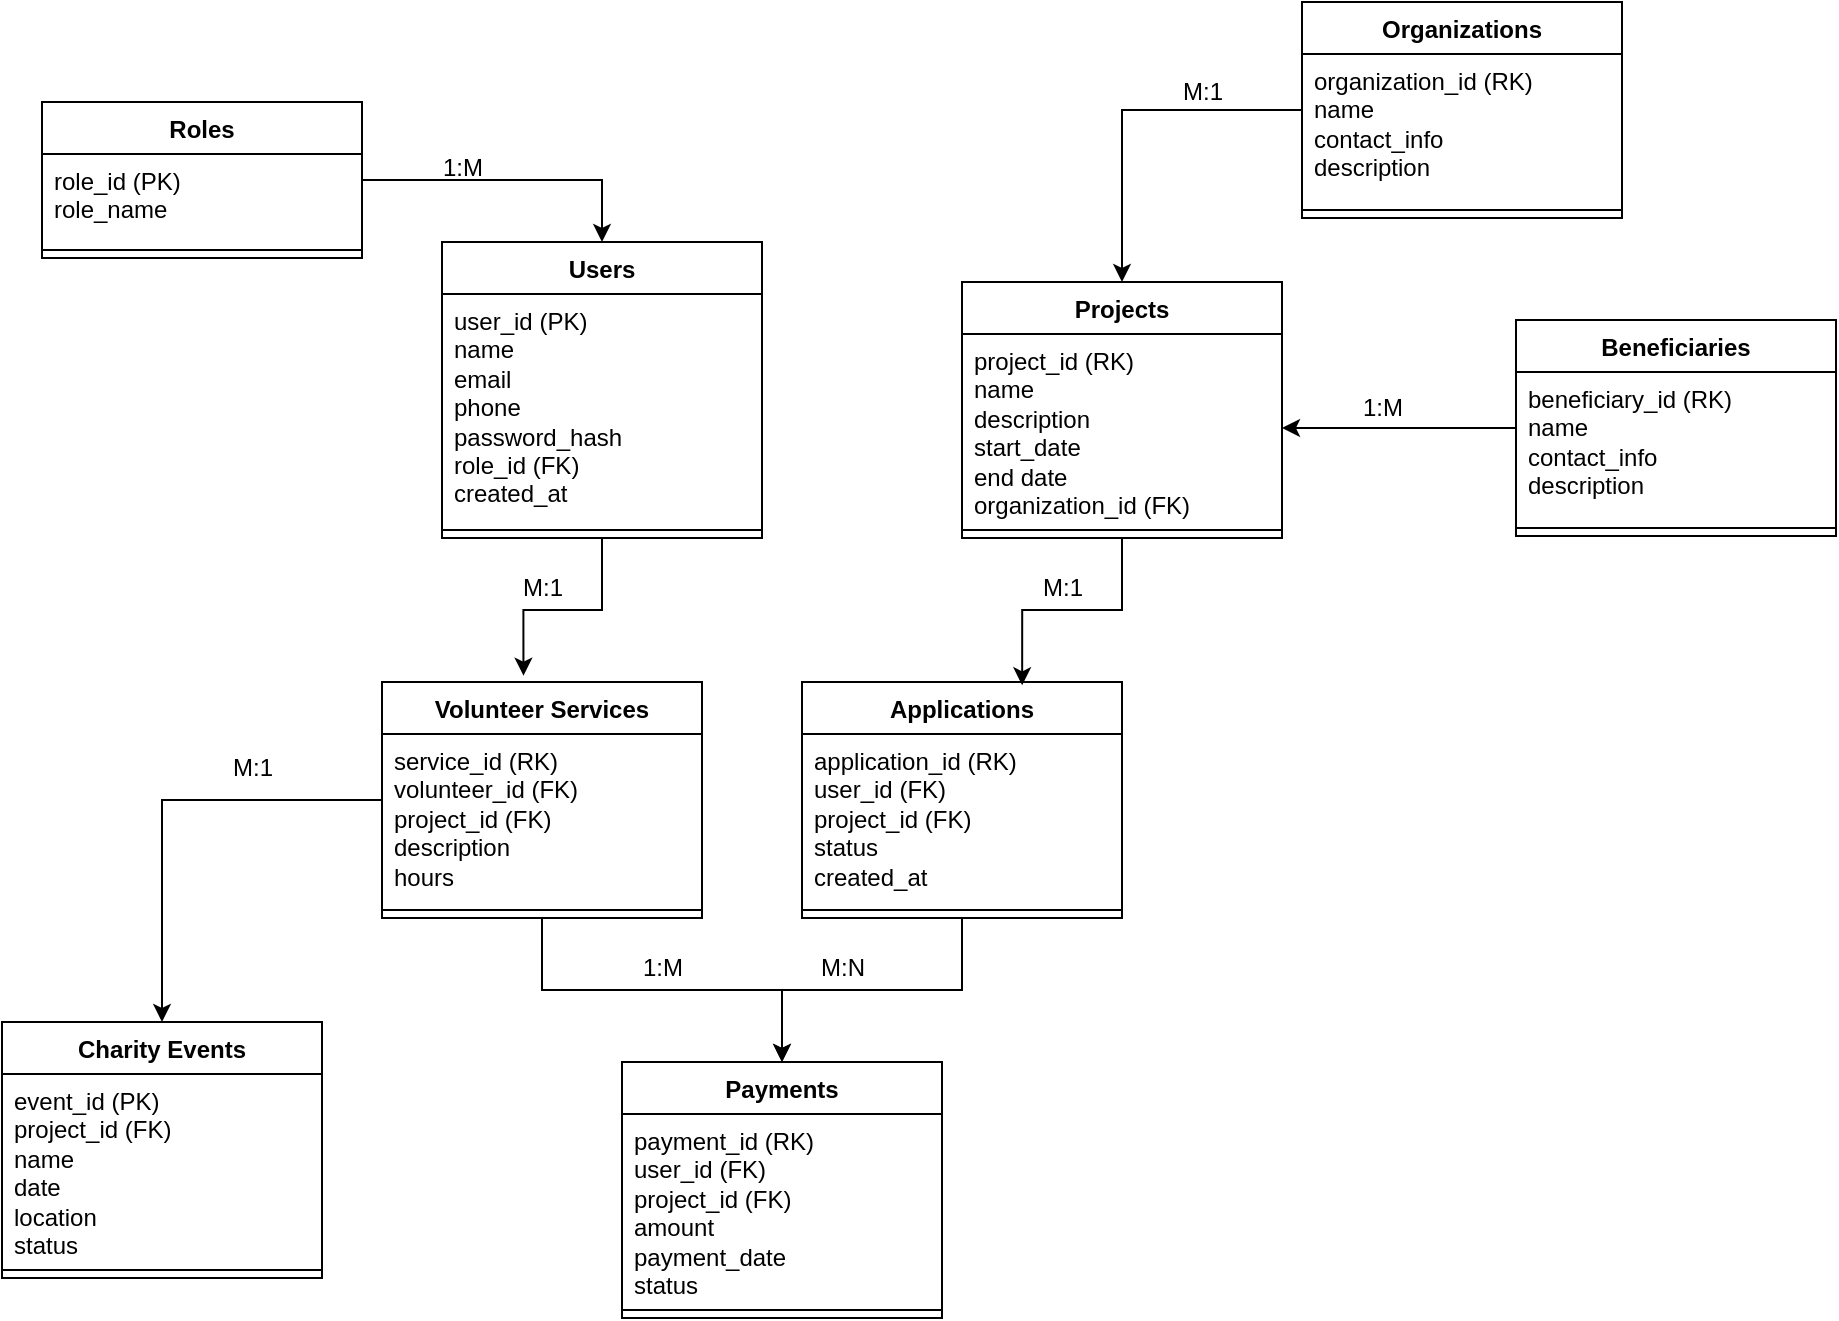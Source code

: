 <mxfile version="26.1.0">
  <diagram name="Страница — 1" id="zaxdIwGMHUqTzNa5ckf0">
    <mxGraphModel dx="1253" dy="719" grid="1" gridSize="10" guides="1" tooltips="1" connect="1" arrows="1" fold="1" page="1" pageScale="1" pageWidth="827" pageHeight="1169" math="0" shadow="0">
      <root>
        <mxCell id="0" />
        <mxCell id="1" parent="0" />
        <mxCell id="7rRuBoY1kT09NfKMChsm-1" style="edgeStyle=orthogonalEdgeStyle;rounded=0;orthogonalLoop=1;jettySize=auto;html=1;entryX=0.5;entryY=0;entryDx=0;entryDy=0;" edge="1" parent="1" source="DoYAKG-HJtfmcfz2JSOT-1" target="DoYAKG-HJtfmcfz2JSOT-10">
          <mxGeometry relative="1" as="geometry" />
        </mxCell>
        <mxCell id="DoYAKG-HJtfmcfz2JSOT-1" value="Roles&lt;div&gt;&lt;br&gt;&lt;/div&gt;" style="swimlane;fontStyle=1;align=center;verticalAlign=top;childLayout=stackLayout;horizontal=1;startSize=26;horizontalStack=0;resizeParent=1;resizeParentMax=0;resizeLast=0;collapsible=1;marginBottom=0;whiteSpace=wrap;html=1;" parent="1" vertex="1">
          <mxGeometry x="90" y="80" width="160" height="78" as="geometry" />
        </mxCell>
        <mxCell id="DoYAKG-HJtfmcfz2JSOT-2" value="role_id (PK)&lt;div&gt;role_name&lt;/div&gt;" style="text;strokeColor=none;fillColor=none;align=left;verticalAlign=top;spacingLeft=4;spacingRight=4;overflow=hidden;rotatable=0;points=[[0,0.5],[1,0.5]];portConstraint=eastwest;whiteSpace=wrap;html=1;" parent="DoYAKG-HJtfmcfz2JSOT-1" vertex="1">
          <mxGeometry y="26" width="160" height="44" as="geometry" />
        </mxCell>
        <mxCell id="DoYAKG-HJtfmcfz2JSOT-3" value="" style="line;strokeWidth=1;fillColor=none;align=left;verticalAlign=middle;spacingTop=-1;spacingLeft=3;spacingRight=3;rotatable=0;labelPosition=right;points=[];portConstraint=eastwest;strokeColor=inherit;" parent="DoYAKG-HJtfmcfz2JSOT-1" vertex="1">
          <mxGeometry y="70" width="160" height="8" as="geometry" />
        </mxCell>
        <mxCell id="DoYAKG-HJtfmcfz2JSOT-10" value="Users" style="swimlane;fontStyle=1;align=center;verticalAlign=top;childLayout=stackLayout;horizontal=1;startSize=26;horizontalStack=0;resizeParent=1;resizeParentMax=0;resizeLast=0;collapsible=1;marginBottom=0;whiteSpace=wrap;html=1;" parent="1" vertex="1">
          <mxGeometry x="290" y="150" width="160" height="148" as="geometry" />
        </mxCell>
        <mxCell id="DoYAKG-HJtfmcfz2JSOT-11" value="user_id (PK)&lt;div&gt;name&lt;/div&gt;&lt;div&gt;email&lt;/div&gt;&lt;div&gt;phone&lt;/div&gt;&lt;div&gt;password_hash&lt;/div&gt;&lt;div&gt;role_id (FK)&lt;/div&gt;&lt;div&gt;created_at&lt;/div&gt;" style="text;strokeColor=none;fillColor=none;align=left;verticalAlign=top;spacingLeft=4;spacingRight=4;overflow=hidden;rotatable=0;points=[[0,0.5],[1,0.5]];portConstraint=eastwest;whiteSpace=wrap;html=1;" parent="DoYAKG-HJtfmcfz2JSOT-10" vertex="1">
          <mxGeometry y="26" width="160" height="114" as="geometry" />
        </mxCell>
        <mxCell id="DoYAKG-HJtfmcfz2JSOT-12" value="" style="line;strokeWidth=1;fillColor=none;align=left;verticalAlign=middle;spacingTop=-1;spacingLeft=3;spacingRight=3;rotatable=0;labelPosition=right;points=[];portConstraint=eastwest;strokeColor=inherit;" parent="DoYAKG-HJtfmcfz2JSOT-10" vertex="1">
          <mxGeometry y="140" width="160" height="8" as="geometry" />
        </mxCell>
        <mxCell id="DoYAKG-HJtfmcfz2JSOT-19" value="Payments" style="swimlane;fontStyle=1;align=center;verticalAlign=top;childLayout=stackLayout;horizontal=1;startSize=26;horizontalStack=0;resizeParent=1;resizeParentMax=0;resizeLast=0;collapsible=1;marginBottom=0;whiteSpace=wrap;html=1;" parent="1" vertex="1">
          <mxGeometry x="380" y="560" width="160" height="128" as="geometry" />
        </mxCell>
        <mxCell id="DoYAKG-HJtfmcfz2JSOT-20" value="payment_id (RK)&lt;div&gt;user_id (FK)&lt;/div&gt;&lt;div&gt;project_id (FK)&lt;/div&gt;&lt;div&gt;amount&lt;/div&gt;&lt;div&gt;payment_date&lt;/div&gt;&lt;div&gt;status&lt;/div&gt;" style="text;strokeColor=none;fillColor=none;align=left;verticalAlign=top;spacingLeft=4;spacingRight=4;overflow=hidden;rotatable=0;points=[[0,0.5],[1,0.5]];portConstraint=eastwest;whiteSpace=wrap;html=1;" parent="DoYAKG-HJtfmcfz2JSOT-19" vertex="1">
          <mxGeometry y="26" width="160" height="94" as="geometry" />
        </mxCell>
        <mxCell id="DoYAKG-HJtfmcfz2JSOT-21" value="" style="line;strokeWidth=1;fillColor=none;align=left;verticalAlign=middle;spacingTop=-1;spacingLeft=3;spacingRight=3;rotatable=0;labelPosition=right;points=[];portConstraint=eastwest;strokeColor=inherit;" parent="DoYAKG-HJtfmcfz2JSOT-19" vertex="1">
          <mxGeometry y="120" width="160" height="8" as="geometry" />
        </mxCell>
        <mxCell id="7rRuBoY1kT09NfKMChsm-13" style="edgeStyle=orthogonalEdgeStyle;rounded=0;orthogonalLoop=1;jettySize=auto;html=1;entryX=0.5;entryY=0;entryDx=0;entryDy=0;" edge="1" parent="1" source="DoYAKG-HJtfmcfz2JSOT-26" target="DoYAKG-HJtfmcfz2JSOT-49">
          <mxGeometry relative="1" as="geometry" />
        </mxCell>
        <mxCell id="7rRuBoY1kT09NfKMChsm-15" style="edgeStyle=orthogonalEdgeStyle;rounded=0;orthogonalLoop=1;jettySize=auto;html=1;entryX=0.5;entryY=0;entryDx=0;entryDy=0;" edge="1" parent="1" source="DoYAKG-HJtfmcfz2JSOT-26" target="DoYAKG-HJtfmcfz2JSOT-19">
          <mxGeometry relative="1" as="geometry" />
        </mxCell>
        <mxCell id="DoYAKG-HJtfmcfz2JSOT-26" value="Volunteer Services" style="swimlane;fontStyle=1;align=center;verticalAlign=top;childLayout=stackLayout;horizontal=1;startSize=26;horizontalStack=0;resizeParent=1;resizeParentMax=0;resizeLast=0;collapsible=1;marginBottom=0;whiteSpace=wrap;html=1;" parent="1" vertex="1">
          <mxGeometry x="260" y="370" width="160" height="118" as="geometry" />
        </mxCell>
        <mxCell id="DoYAKG-HJtfmcfz2JSOT-27" value="service_id (RK)&lt;div&gt;volunteer_id (FK)&lt;/div&gt;&lt;div&gt;project_id (FK)&lt;/div&gt;&lt;div&gt;description&lt;/div&gt;&lt;div&gt;hours&lt;/div&gt;" style="text;strokeColor=none;fillColor=none;align=left;verticalAlign=top;spacingLeft=4;spacingRight=4;overflow=hidden;rotatable=0;points=[[0,0.5],[1,0.5]];portConstraint=eastwest;whiteSpace=wrap;html=1;" parent="DoYAKG-HJtfmcfz2JSOT-26" vertex="1">
          <mxGeometry y="26" width="160" height="84" as="geometry" />
        </mxCell>
        <mxCell id="DoYAKG-HJtfmcfz2JSOT-28" value="" style="line;strokeWidth=1;fillColor=none;align=left;verticalAlign=middle;spacingTop=-1;spacingLeft=3;spacingRight=3;rotatable=0;labelPosition=right;points=[];portConstraint=eastwest;strokeColor=inherit;" parent="DoYAKG-HJtfmcfz2JSOT-26" vertex="1">
          <mxGeometry y="110" width="160" height="8" as="geometry" />
        </mxCell>
        <mxCell id="7rRuBoY1kT09NfKMChsm-2" style="edgeStyle=orthogonalEdgeStyle;rounded=0;orthogonalLoop=1;jettySize=auto;html=1;entryX=0.5;entryY=0;entryDx=0;entryDy=0;" edge="1" parent="1" source="DoYAKG-HJtfmcfz2JSOT-36" target="DoYAKG-HJtfmcfz2JSOT-42">
          <mxGeometry relative="1" as="geometry" />
        </mxCell>
        <mxCell id="DoYAKG-HJtfmcfz2JSOT-36" value="Organizations" style="swimlane;fontStyle=1;align=center;verticalAlign=top;childLayout=stackLayout;horizontal=1;startSize=26;horizontalStack=0;resizeParent=1;resizeParentMax=0;resizeLast=0;collapsible=1;marginBottom=0;whiteSpace=wrap;html=1;" parent="1" vertex="1">
          <mxGeometry x="720" y="30" width="160" height="108" as="geometry" />
        </mxCell>
        <mxCell id="DoYAKG-HJtfmcfz2JSOT-37" value="organization_id (RK)&lt;div&gt;name&lt;/div&gt;&lt;div&gt;contact_info&lt;/div&gt;&lt;div&gt;description&lt;/div&gt;" style="text;strokeColor=none;fillColor=none;align=left;verticalAlign=top;spacingLeft=4;spacingRight=4;overflow=hidden;rotatable=0;points=[[0,0.5],[1,0.5]];portConstraint=eastwest;whiteSpace=wrap;html=1;" parent="DoYAKG-HJtfmcfz2JSOT-36" vertex="1">
          <mxGeometry y="26" width="160" height="74" as="geometry" />
        </mxCell>
        <mxCell id="DoYAKG-HJtfmcfz2JSOT-38" value="" style="line;strokeWidth=1;fillColor=none;align=left;verticalAlign=middle;spacingTop=-1;spacingLeft=3;spacingRight=3;rotatable=0;labelPosition=right;points=[];portConstraint=eastwest;strokeColor=inherit;" parent="DoYAKG-HJtfmcfz2JSOT-36" vertex="1">
          <mxGeometry y="100" width="160" height="8" as="geometry" />
        </mxCell>
        <mxCell id="DoYAKG-HJtfmcfz2JSOT-42" value="Projects" style="swimlane;fontStyle=1;align=center;verticalAlign=top;childLayout=stackLayout;horizontal=1;startSize=26;horizontalStack=0;resizeParent=1;resizeParentMax=0;resizeLast=0;collapsible=1;marginBottom=0;whiteSpace=wrap;html=1;" parent="1" vertex="1">
          <mxGeometry x="550" y="170" width="160" height="128" as="geometry" />
        </mxCell>
        <mxCell id="DoYAKG-HJtfmcfz2JSOT-43" value="project_id (RK)&lt;div&gt;name&lt;/div&gt;&lt;div&gt;description&lt;/div&gt;&lt;div&gt;start_date&lt;/div&gt;&lt;div&gt;end date&lt;br&gt;organization_id (FK)&lt;/div&gt;" style="text;strokeColor=none;fillColor=none;align=left;verticalAlign=top;spacingLeft=4;spacingRight=4;overflow=hidden;rotatable=0;points=[[0,0.5],[1,0.5]];portConstraint=eastwest;whiteSpace=wrap;html=1;" parent="DoYAKG-HJtfmcfz2JSOT-42" vertex="1">
          <mxGeometry y="26" width="160" height="94" as="geometry" />
        </mxCell>
        <mxCell id="DoYAKG-HJtfmcfz2JSOT-44" value="" style="line;strokeWidth=1;fillColor=none;align=left;verticalAlign=middle;spacingTop=-1;spacingLeft=3;spacingRight=3;rotatable=0;labelPosition=right;points=[];portConstraint=eastwest;strokeColor=inherit;" parent="DoYAKG-HJtfmcfz2JSOT-42" vertex="1">
          <mxGeometry y="120" width="160" height="8" as="geometry" />
        </mxCell>
        <mxCell id="7rRuBoY1kT09NfKMChsm-14" style="edgeStyle=orthogonalEdgeStyle;rounded=0;orthogonalLoop=1;jettySize=auto;html=1;entryX=0.5;entryY=0;entryDx=0;entryDy=0;" edge="1" parent="1" source="DoYAKG-HJtfmcfz2JSOT-46" target="DoYAKG-HJtfmcfz2JSOT-19">
          <mxGeometry relative="1" as="geometry" />
        </mxCell>
        <mxCell id="DoYAKG-HJtfmcfz2JSOT-46" value="Applications" style="swimlane;fontStyle=1;align=center;verticalAlign=top;childLayout=stackLayout;horizontal=1;startSize=26;horizontalStack=0;resizeParent=1;resizeParentMax=0;resizeLast=0;collapsible=1;marginBottom=0;whiteSpace=wrap;html=1;" parent="1" vertex="1">
          <mxGeometry x="470" y="370" width="160" height="118" as="geometry" />
        </mxCell>
        <mxCell id="DoYAKG-HJtfmcfz2JSOT-47" value="application_id (RK)&lt;div&gt;user_id (FK)&lt;/div&gt;&lt;div&gt;project_id (FK)&lt;/div&gt;&lt;div&gt;status&lt;/div&gt;&lt;div&gt;created_at&lt;br&gt;&lt;/div&gt;" style="text;strokeColor=none;fillColor=none;align=left;verticalAlign=top;spacingLeft=4;spacingRight=4;overflow=hidden;rotatable=0;points=[[0,0.5],[1,0.5]];portConstraint=eastwest;whiteSpace=wrap;html=1;" parent="DoYAKG-HJtfmcfz2JSOT-46" vertex="1">
          <mxGeometry y="26" width="160" height="84" as="geometry" />
        </mxCell>
        <mxCell id="DoYAKG-HJtfmcfz2JSOT-48" value="" style="line;strokeWidth=1;fillColor=none;align=left;verticalAlign=middle;spacingTop=-1;spacingLeft=3;spacingRight=3;rotatable=0;labelPosition=right;points=[];portConstraint=eastwest;strokeColor=inherit;" parent="DoYAKG-HJtfmcfz2JSOT-46" vertex="1">
          <mxGeometry y="110" width="160" height="8" as="geometry" />
        </mxCell>
        <mxCell id="DoYAKG-HJtfmcfz2JSOT-49" value="Charity Events" style="swimlane;fontStyle=1;align=center;verticalAlign=top;childLayout=stackLayout;horizontal=1;startSize=26;horizontalStack=0;resizeParent=1;resizeParentMax=0;resizeLast=0;collapsible=1;marginBottom=0;whiteSpace=wrap;html=1;" parent="1" vertex="1">
          <mxGeometry x="70" y="540" width="160" height="128" as="geometry" />
        </mxCell>
        <mxCell id="DoYAKG-HJtfmcfz2JSOT-50" value="&lt;div&gt;event_id (PK)&lt;/div&gt;project_id (FK)&lt;div&gt;name&lt;/div&gt;&lt;div&gt;date&lt;/div&gt;&lt;div&gt;location&lt;br&gt;status&lt;/div&gt;" style="text;strokeColor=none;fillColor=none;align=left;verticalAlign=top;spacingLeft=4;spacingRight=4;overflow=hidden;rotatable=0;points=[[0,0.5],[1,0.5]];portConstraint=eastwest;whiteSpace=wrap;html=1;" parent="DoYAKG-HJtfmcfz2JSOT-49" vertex="1">
          <mxGeometry y="26" width="160" height="94" as="geometry" />
        </mxCell>
        <mxCell id="DoYAKG-HJtfmcfz2JSOT-51" value="" style="line;strokeWidth=1;fillColor=none;align=left;verticalAlign=middle;spacingTop=-1;spacingLeft=3;spacingRight=3;rotatable=0;labelPosition=right;points=[];portConstraint=eastwest;strokeColor=inherit;" parent="DoYAKG-HJtfmcfz2JSOT-49" vertex="1">
          <mxGeometry y="120" width="160" height="8" as="geometry" />
        </mxCell>
        <mxCell id="7rRuBoY1kT09NfKMChsm-11" style="edgeStyle=orthogonalEdgeStyle;rounded=0;orthogonalLoop=1;jettySize=auto;html=1;entryX=1;entryY=0.5;entryDx=0;entryDy=0;" edge="1" parent="1" source="DoYAKG-HJtfmcfz2JSOT-52" target="DoYAKG-HJtfmcfz2JSOT-43">
          <mxGeometry relative="1" as="geometry" />
        </mxCell>
        <mxCell id="DoYAKG-HJtfmcfz2JSOT-52" value="Beneficiaries" style="swimlane;fontStyle=1;align=center;verticalAlign=top;childLayout=stackLayout;horizontal=1;startSize=26;horizontalStack=0;resizeParent=1;resizeParentMax=0;resizeLast=0;collapsible=1;marginBottom=0;whiteSpace=wrap;html=1;" parent="1" vertex="1">
          <mxGeometry x="827" y="189" width="160" height="108" as="geometry" />
        </mxCell>
        <mxCell id="DoYAKG-HJtfmcfz2JSOT-53" value="beneficiary_id (RK)&lt;div&gt;name&lt;/div&gt;&lt;div&gt;contact_info&lt;/div&gt;&lt;div&gt;description&lt;/div&gt;" style="text;strokeColor=none;fillColor=none;align=left;verticalAlign=top;spacingLeft=4;spacingRight=4;overflow=hidden;rotatable=0;points=[[0,0.5],[1,0.5]];portConstraint=eastwest;whiteSpace=wrap;html=1;" parent="DoYAKG-HJtfmcfz2JSOT-52" vertex="1">
          <mxGeometry y="26" width="160" height="74" as="geometry" />
        </mxCell>
        <mxCell id="DoYAKG-HJtfmcfz2JSOT-54" value="" style="line;strokeWidth=1;fillColor=none;align=left;verticalAlign=middle;spacingTop=-1;spacingLeft=3;spacingRight=3;rotatable=0;labelPosition=right;points=[];portConstraint=eastwest;strokeColor=inherit;" parent="DoYAKG-HJtfmcfz2JSOT-52" vertex="1">
          <mxGeometry y="100" width="160" height="8" as="geometry" />
        </mxCell>
        <mxCell id="7rRuBoY1kT09NfKMChsm-4" style="edgeStyle=orthogonalEdgeStyle;rounded=0;orthogonalLoop=1;jettySize=auto;html=1;entryX=0.442;entryY=-0.027;entryDx=0;entryDy=0;entryPerimeter=0;" edge="1" parent="1" source="DoYAKG-HJtfmcfz2JSOT-10" target="DoYAKG-HJtfmcfz2JSOT-26">
          <mxGeometry relative="1" as="geometry" />
        </mxCell>
        <mxCell id="7rRuBoY1kT09NfKMChsm-8" style="edgeStyle=orthogonalEdgeStyle;rounded=0;orthogonalLoop=1;jettySize=auto;html=1;entryX=0.688;entryY=0.014;entryDx=0;entryDy=0;entryPerimeter=0;" edge="1" parent="1" source="DoYAKG-HJtfmcfz2JSOT-42" target="DoYAKG-HJtfmcfz2JSOT-46">
          <mxGeometry relative="1" as="geometry" />
        </mxCell>
        <mxCell id="7rRuBoY1kT09NfKMChsm-16" value="1:M" style="text;html=1;align=center;verticalAlign=middle;resizable=0;points=[];autosize=1;strokeColor=none;fillColor=none;" vertex="1" parent="1">
          <mxGeometry x="740" y="218" width="40" height="30" as="geometry" />
        </mxCell>
        <mxCell id="7rRuBoY1kT09NfKMChsm-17" value="M:1" style="text;html=1;align=center;verticalAlign=middle;resizable=0;points=[];autosize=1;strokeColor=none;fillColor=none;" vertex="1" parent="1">
          <mxGeometry x="650" y="60" width="40" height="30" as="geometry" />
        </mxCell>
        <mxCell id="7rRuBoY1kT09NfKMChsm-18" value="1:M" style="text;html=1;align=center;verticalAlign=middle;resizable=0;points=[];autosize=1;strokeColor=none;fillColor=none;" vertex="1" parent="1">
          <mxGeometry x="280" y="98" width="40" height="30" as="geometry" />
        </mxCell>
        <mxCell id="7rRuBoY1kT09NfKMChsm-19" value="M:1" style="text;html=1;align=center;verticalAlign=middle;resizable=0;points=[];autosize=1;strokeColor=none;fillColor=none;" vertex="1" parent="1">
          <mxGeometry x="320" y="308" width="40" height="30" as="geometry" />
        </mxCell>
        <mxCell id="7rRuBoY1kT09NfKMChsm-20" value="M:1" style="text;html=1;align=center;verticalAlign=middle;resizable=0;points=[];autosize=1;strokeColor=none;fillColor=none;" vertex="1" parent="1">
          <mxGeometry x="175" y="398" width="40" height="30" as="geometry" />
        </mxCell>
        <mxCell id="7rRuBoY1kT09NfKMChsm-21" value="1:M" style="text;html=1;align=center;verticalAlign=middle;resizable=0;points=[];autosize=1;strokeColor=none;fillColor=none;" vertex="1" parent="1">
          <mxGeometry x="380" y="498" width="40" height="30" as="geometry" />
        </mxCell>
        <mxCell id="7rRuBoY1kT09NfKMChsm-22" value="M:1" style="text;html=1;align=center;verticalAlign=middle;resizable=0;points=[];autosize=1;strokeColor=none;fillColor=none;" vertex="1" parent="1">
          <mxGeometry x="580" y="308" width="40" height="30" as="geometry" />
        </mxCell>
        <mxCell id="7rRuBoY1kT09NfKMChsm-23" value="M:N" style="text;html=1;align=center;verticalAlign=middle;resizable=0;points=[];autosize=1;strokeColor=none;fillColor=none;" vertex="1" parent="1">
          <mxGeometry x="465" y="498" width="50" height="30" as="geometry" />
        </mxCell>
      </root>
    </mxGraphModel>
  </diagram>
</mxfile>
